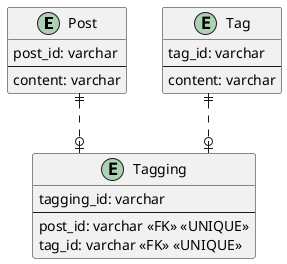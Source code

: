 @startuml
skinparam linetype ortho

entity Post {
  post_id: varchar
  ---
  content: varchar
}

entity Tagging {
  tagging_id: varchar
  ---
  post_id: varchar <<FK>> <<UNIQUE>>
  tag_id: varchar <<FK>> <<UNIQUE>>
}

entity Tag {
  tag_id: varchar
  ---
  content: varchar
}

Post ||..o| Tagging
Tag ||..o| Tagging

@enduml